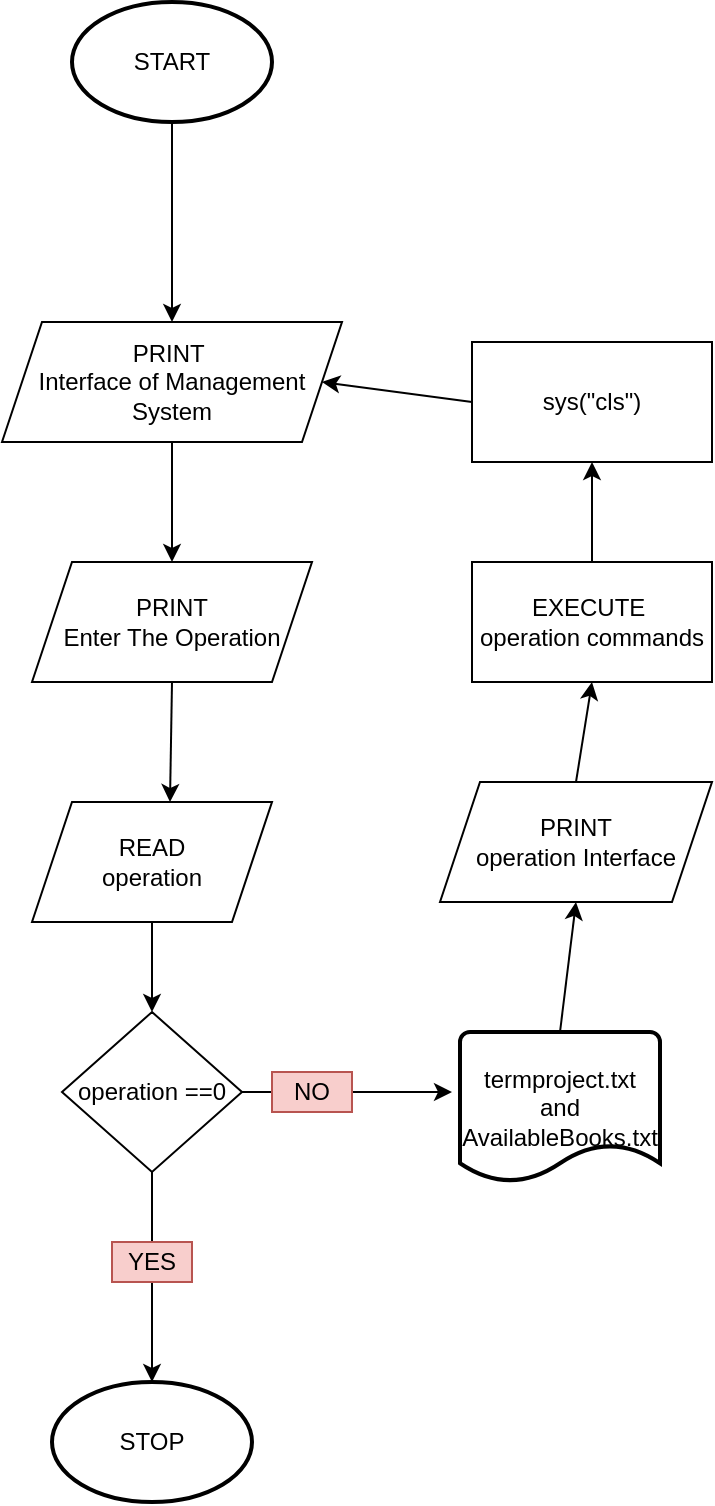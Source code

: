 <mxfile version="14.7.5" type="device"><diagram id="C5RBs43oDa-KdzZeNtuy" name="Page-1"><mxGraphModel dx="1070" dy="559" grid="1" gridSize="10" guides="1" tooltips="1" connect="1" arrows="1" fold="1" page="1" pageScale="1" pageWidth="827" pageHeight="1169" math="0" shadow="0"><root><mxCell id="WIyWlLk6GJQsqaUBKTNV-0"/><mxCell id="WIyWlLk6GJQsqaUBKTNV-1" parent="WIyWlLk6GJQsqaUBKTNV-0"/><mxCell id="x8CI8Q--dWHBUhtmF4CA-1" value="PRINT&amp;nbsp;&lt;br&gt;Interface of Management System" style="shape=parallelogram;perimeter=parallelogramPerimeter;whiteSpace=wrap;html=1;fixedSize=1;" vertex="1" parent="WIyWlLk6GJQsqaUBKTNV-1"><mxGeometry x="85" y="240" width="170" height="60" as="geometry"/></mxCell><mxCell id="x8CI8Q--dWHBUhtmF4CA-2" value="PRINT&lt;br&gt;Enter The Operation" style="shape=parallelogram;perimeter=parallelogramPerimeter;whiteSpace=wrap;html=1;fixedSize=1;" vertex="1" parent="WIyWlLk6GJQsqaUBKTNV-1"><mxGeometry x="100" y="360" width="140" height="60" as="geometry"/></mxCell><mxCell id="x8CI8Q--dWHBUhtmF4CA-3" value="READ&lt;br&gt;operation" style="shape=parallelogram;perimeter=parallelogramPerimeter;whiteSpace=wrap;html=1;fixedSize=1;" vertex="1" parent="WIyWlLk6GJQsqaUBKTNV-1"><mxGeometry x="100" y="480" width="120" height="60" as="geometry"/></mxCell><mxCell id="x8CI8Q--dWHBUhtmF4CA-4" value="operation ==0" style="rhombus;whiteSpace=wrap;html=1;" vertex="1" parent="WIyWlLk6GJQsqaUBKTNV-1"><mxGeometry x="115" y="585" width="90" height="80" as="geometry"/></mxCell><mxCell id="x8CI8Q--dWHBUhtmF4CA-6" value="" style="endArrow=classic;html=1;exitX=0.5;exitY=1;exitDx=0;exitDy=0;" edge="1" parent="WIyWlLk6GJQsqaUBKTNV-1" source="x8CI8Q--dWHBUhtmF4CA-4"><mxGeometry width="50" height="50" relative="1" as="geometry"><mxPoint x="140" y="740" as="sourcePoint"/><mxPoint x="160" y="770" as="targetPoint"/></mxGeometry></mxCell><mxCell id="x8CI8Q--dWHBUhtmF4CA-7" value="YES" style="text;html=1;strokeColor=#b85450;fillColor=#f8cecc;align=center;verticalAlign=middle;whiteSpace=wrap;rounded=0;" vertex="1" parent="WIyWlLk6GJQsqaUBKTNV-1"><mxGeometry x="140" y="700" width="40" height="20" as="geometry"/></mxCell><mxCell id="x8CI8Q--dWHBUhtmF4CA-8" value="STOP" style="strokeWidth=2;html=1;shape=mxgraph.flowchart.start_1;whiteSpace=wrap;" vertex="1" parent="WIyWlLk6GJQsqaUBKTNV-1"><mxGeometry x="110" y="770" width="100" height="60" as="geometry"/></mxCell><mxCell id="x8CI8Q--dWHBUhtmF4CA-9" value="START" style="strokeWidth=2;html=1;shape=mxgraph.flowchart.start_1;whiteSpace=wrap;" vertex="1" parent="WIyWlLk6GJQsqaUBKTNV-1"><mxGeometry x="120" y="80" width="100" height="60" as="geometry"/></mxCell><mxCell id="x8CI8Q--dWHBUhtmF4CA-10" value="" style="endArrow=classic;html=1;exitX=1;exitY=0.5;exitDx=0;exitDy=0;" edge="1" parent="WIyWlLk6GJQsqaUBKTNV-1" source="x8CI8Q--dWHBUhtmF4CA-4"><mxGeometry width="50" height="50" relative="1" as="geometry"><mxPoint x="230" y="640" as="sourcePoint"/><mxPoint x="310" y="625" as="targetPoint"/></mxGeometry></mxCell><mxCell id="x8CI8Q--dWHBUhtmF4CA-11" value="NO" style="text;html=1;strokeColor=#b85450;fillColor=#f8cecc;align=center;verticalAlign=middle;whiteSpace=wrap;rounded=0;" vertex="1" parent="WIyWlLk6GJQsqaUBKTNV-1"><mxGeometry x="220" y="615" width="40" height="20" as="geometry"/></mxCell><mxCell id="x8CI8Q--dWHBUhtmF4CA-12" value="" style="endArrow=classic;html=1;exitX=0.5;exitY=1;exitDx=0;exitDy=0;exitPerimeter=0;entryX=0.5;entryY=0;entryDx=0;entryDy=0;" edge="1" parent="WIyWlLk6GJQsqaUBKTNV-1" source="x8CI8Q--dWHBUhtmF4CA-9" target="x8CI8Q--dWHBUhtmF4CA-1"><mxGeometry width="50" height="50" relative="1" as="geometry"><mxPoint x="140" y="220" as="sourcePoint"/><mxPoint x="190" y="170" as="targetPoint"/></mxGeometry></mxCell><mxCell id="x8CI8Q--dWHBUhtmF4CA-13" value="" style="endArrow=classic;html=1;exitX=0.5;exitY=1;exitDx=0;exitDy=0;entryX=0.5;entryY=0;entryDx=0;entryDy=0;" edge="1" parent="WIyWlLk6GJQsqaUBKTNV-1" source="x8CI8Q--dWHBUhtmF4CA-1" target="x8CI8Q--dWHBUhtmF4CA-2"><mxGeometry width="50" height="50" relative="1" as="geometry"><mxPoint x="140" y="360" as="sourcePoint"/><mxPoint x="190" y="310" as="targetPoint"/></mxGeometry></mxCell><mxCell id="x8CI8Q--dWHBUhtmF4CA-14" value="" style="endArrow=classic;html=1;exitX=0.5;exitY=1;exitDx=0;exitDy=0;" edge="1" parent="WIyWlLk6GJQsqaUBKTNV-1" source="x8CI8Q--dWHBUhtmF4CA-2"><mxGeometry width="50" height="50" relative="1" as="geometry"><mxPoint x="140" y="480" as="sourcePoint"/><mxPoint x="169" y="480" as="targetPoint"/></mxGeometry></mxCell><mxCell id="x8CI8Q--dWHBUhtmF4CA-15" value="" style="endArrow=classic;html=1;exitX=0.5;exitY=1;exitDx=0;exitDy=0;entryX=0.5;entryY=0;entryDx=0;entryDy=0;" edge="1" parent="WIyWlLk6GJQsqaUBKTNV-1" source="x8CI8Q--dWHBUhtmF4CA-3" target="x8CI8Q--dWHBUhtmF4CA-4"><mxGeometry width="50" height="50" relative="1" as="geometry"><mxPoint x="190" y="600" as="sourcePoint"/><mxPoint x="240" y="550" as="targetPoint"/></mxGeometry></mxCell><mxCell id="x8CI8Q--dWHBUhtmF4CA-16" value="termproject.txt&lt;br&gt;and&lt;br&gt;AvailableBooks.txt" style="strokeWidth=2;html=1;shape=mxgraph.flowchart.document2;whiteSpace=wrap;size=0.25;" vertex="1" parent="WIyWlLk6GJQsqaUBKTNV-1"><mxGeometry x="314" y="595" width="100" height="75" as="geometry"/></mxCell><mxCell id="x8CI8Q--dWHBUhtmF4CA-17" value="PRINT&lt;br&gt;operation Interface" style="shape=parallelogram;perimeter=parallelogramPerimeter;whiteSpace=wrap;html=1;fixedSize=1;" vertex="1" parent="WIyWlLk6GJQsqaUBKTNV-1"><mxGeometry x="304" y="470" width="136" height="60" as="geometry"/></mxCell><mxCell id="x8CI8Q--dWHBUhtmF4CA-18" value="" style="endArrow=classic;html=1;exitX=0.5;exitY=0;exitDx=0;exitDy=0;exitPerimeter=0;entryX=0.5;entryY=1;entryDx=0;entryDy=0;" edge="1" parent="WIyWlLk6GJQsqaUBKTNV-1" source="x8CI8Q--dWHBUhtmF4CA-16" target="x8CI8Q--dWHBUhtmF4CA-17"><mxGeometry width="50" height="50" relative="1" as="geometry"><mxPoint x="330" y="590" as="sourcePoint"/><mxPoint x="380" y="540" as="targetPoint"/></mxGeometry></mxCell><mxCell id="x8CI8Q--dWHBUhtmF4CA-19" value="EXECUTE&amp;nbsp;&lt;br&gt;operation commands" style="rounded=0;whiteSpace=wrap;html=1;" vertex="1" parent="WIyWlLk6GJQsqaUBKTNV-1"><mxGeometry x="320" y="360" width="120" height="60" as="geometry"/></mxCell><mxCell id="x8CI8Q--dWHBUhtmF4CA-20" value="" style="endArrow=classic;html=1;exitX=0.5;exitY=0;exitDx=0;exitDy=0;entryX=0.5;entryY=1;entryDx=0;entryDy=0;" edge="1" parent="WIyWlLk6GJQsqaUBKTNV-1" source="x8CI8Q--dWHBUhtmF4CA-17" target="x8CI8Q--dWHBUhtmF4CA-19"><mxGeometry width="50" height="50" relative="1" as="geometry"><mxPoint x="350" y="470" as="sourcePoint"/><mxPoint x="400" y="420" as="targetPoint"/></mxGeometry></mxCell><mxCell id="x8CI8Q--dWHBUhtmF4CA-22" value="" style="endArrow=classic;html=1;exitX=0.5;exitY=0;exitDx=0;exitDy=0;entryX=0.5;entryY=1;entryDx=0;entryDy=0;" edge="1" parent="WIyWlLk6GJQsqaUBKTNV-1" source="x8CI8Q--dWHBUhtmF4CA-19"><mxGeometry width="50" height="50" relative="1" as="geometry"><mxPoint x="370" y="360" as="sourcePoint"/><mxPoint x="380" y="310" as="targetPoint"/></mxGeometry></mxCell><mxCell id="x8CI8Q--dWHBUhtmF4CA-23" value="sys(&quot;cls&quot;)" style="rounded=0;whiteSpace=wrap;html=1;" vertex="1" parent="WIyWlLk6GJQsqaUBKTNV-1"><mxGeometry x="320" y="250" width="120" height="60" as="geometry"/></mxCell><mxCell id="x8CI8Q--dWHBUhtmF4CA-24" value="" style="endArrow=classic;html=1;exitX=0;exitY=0.5;exitDx=0;exitDy=0;entryX=1;entryY=0.5;entryDx=0;entryDy=0;" edge="1" parent="WIyWlLk6GJQsqaUBKTNV-1" source="x8CI8Q--dWHBUhtmF4CA-23" target="x8CI8Q--dWHBUhtmF4CA-1"><mxGeometry width="50" height="50" relative="1" as="geometry"><mxPoint x="260" y="320" as="sourcePoint"/><mxPoint x="310" y="270" as="targetPoint"/></mxGeometry></mxCell></root></mxGraphModel></diagram></mxfile>